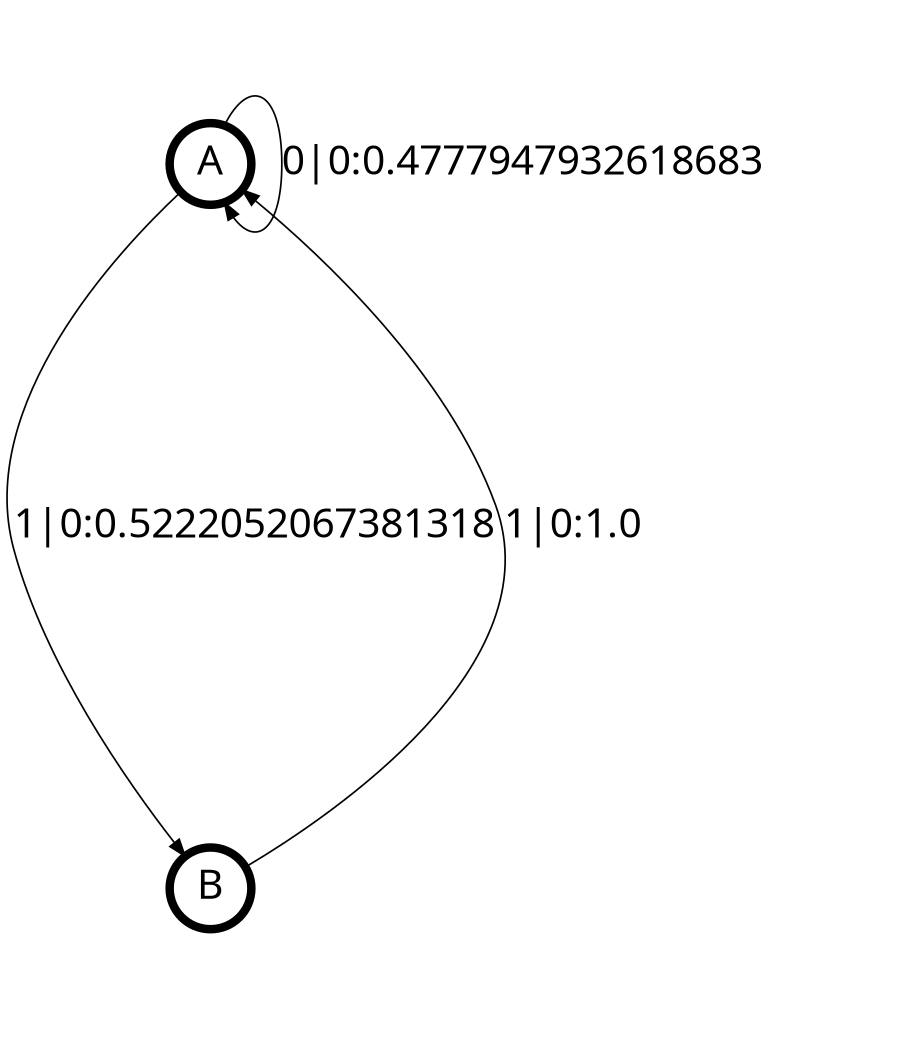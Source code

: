 digraph  {
size = "6,8.5";
ratio = "fill";
node
[shape = circle];
node [fontsize = 24];
node [penwidth = 5];
edge [fontsize = 24];
node [fontname = "CMU Serif Roman"];
graph [fontname = "CMU Serif Roman"];
edge [fontname = "CMU Serif Roman"];
A -> A [label = "0|0:0.4777947932618683\l"];
A -> B [label = "1|0:0.5222052067381318\l"];
B -> A [label = "1|0:1.0\l"];
}